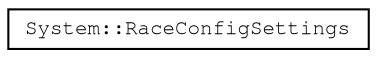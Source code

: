 digraph "Graphical Class Hierarchy"
{
 // LATEX_PDF_SIZE
  edge [fontname="FreeMono",fontsize="10",labelfontname="FreeMono",labelfontsize="10"];
  node [fontname="FreeMono",fontsize="10",shape=record];
  rankdir="LR";
  Node0 [label="System::RaceConfigSettings",height=0.2,width=0.4,color="black", fillcolor="white", style="filled",URL="$struct_system_1_1_race_config_settings.html",tooltip=" "];
}
